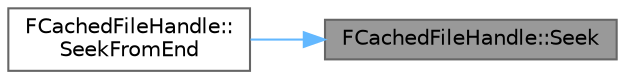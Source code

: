 digraph "FCachedFileHandle::Seek"
{
 // INTERACTIVE_SVG=YES
 // LATEX_PDF_SIZE
  bgcolor="transparent";
  edge [fontname=Helvetica,fontsize=10,labelfontname=Helvetica,labelfontsize=10];
  node [fontname=Helvetica,fontsize=10,shape=box,height=0.2,width=0.4];
  rankdir="RL";
  Node1 [id="Node000001",label="FCachedFileHandle::Seek",height=0.2,width=0.4,color="gray40", fillcolor="grey60", style="filled", fontcolor="black",tooltip="Change the current write or read position."];
  Node1 -> Node2 [id="edge1_Node000001_Node000002",dir="back",color="steelblue1",style="solid",tooltip=" "];
  Node2 [id="Node000002",label="FCachedFileHandle::\lSeekFromEnd",height=0.2,width=0.4,color="grey40", fillcolor="white", style="filled",URL="$d3/d7b/classFCachedFileHandle.html#a367eb83040b2d6a930174ef405a59b90",tooltip="Change the current write or read position, relative to the end of the file."];
}
